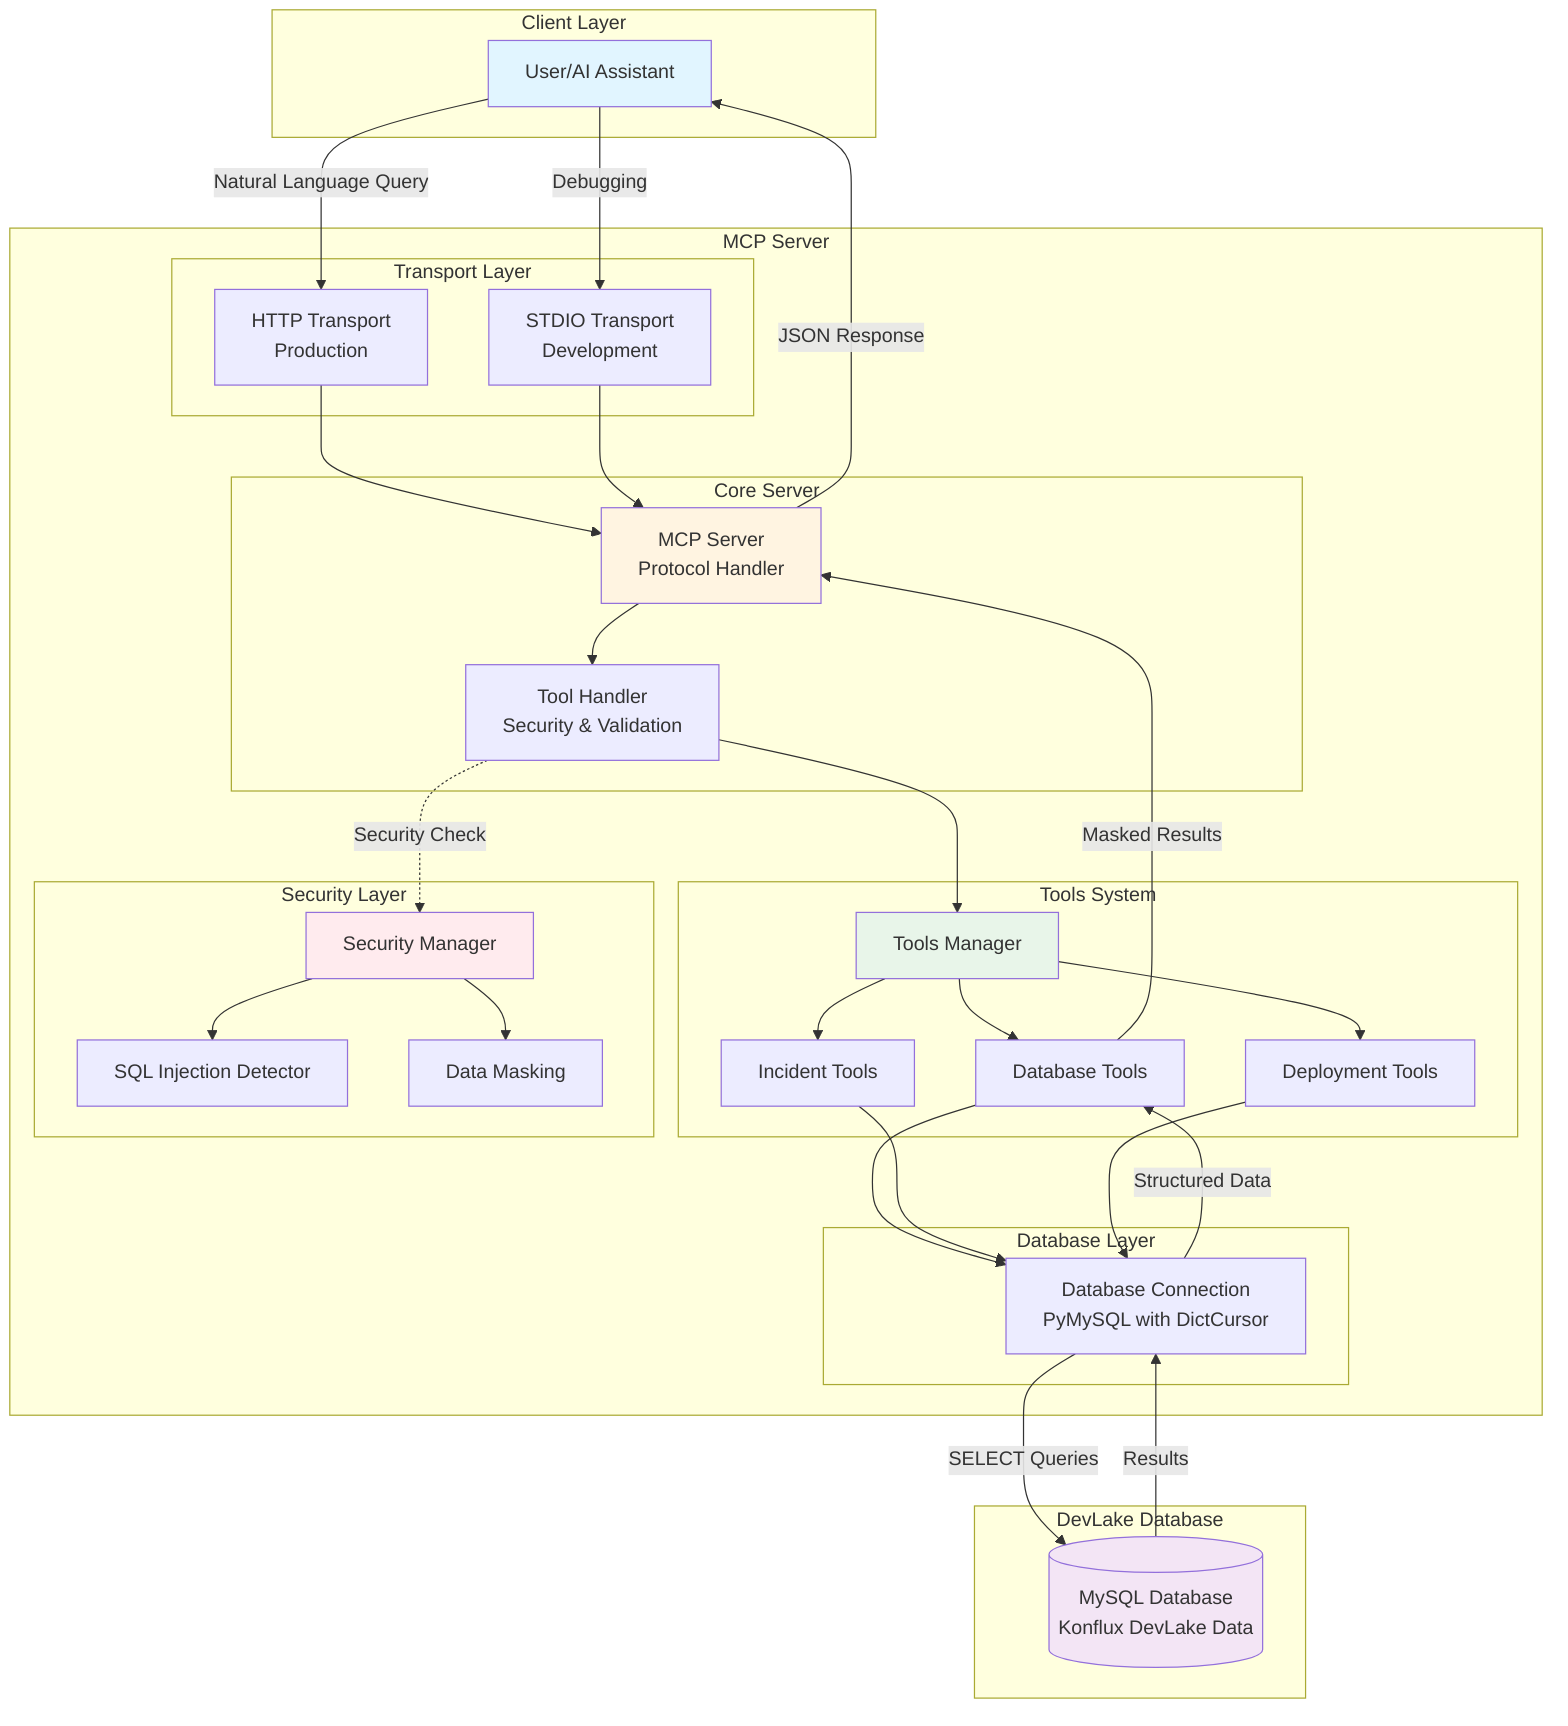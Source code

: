 graph TB
    subgraph "Client Layer"
        USER[User/AI Assistant]
    end

    subgraph "MCP Server"
        subgraph "Transport Layer"
            HTTP[HTTP Transport<br/>Production]
            STDIO[STDIO Transport<br/>Development]
        end
        
        subgraph "Core Server"
            MCP[MCP Server<br/>Protocol Handler]
            HANDLER[Tool Handler<br/>Security & Validation]
        end
        
        subgraph "Tools System"
            TM[Tools Manager]
            DB[Database Tools]
            INC[Incident Tools]
            DEP[Deployment Tools]
        end
        
        subgraph "Security Layer"
            SEC[Security Manager]
            SQL[SQL Injection Detector]
            MASK[Data Masking]
        end
        
        subgraph "Database Layer"
            DB_CONN[Database Connection<br/>PyMySQL with DictCursor]
        end
    end

    subgraph "DevLake Database"
        MYSQL[(MySQL Database<br/>Konflux DevLake Data)]
    end

    USER -->|Natural Language Query| HTTP
    USER -->|Debugging| STDIO
    HTTP --> MCP
    STDIO --> MCP
    MCP --> HANDLER
    HANDLER --> TM
    TM --> DB
    TM --> INC
    TM --> DEP
    HANDLER -.->|Security Check| SEC
    SEC --> SQL
    SEC --> MASK
    DB --> DB_CONN
    INC --> DB_CONN
    DEP --> DB_CONN
    DB_CONN -->|SELECT Queries| MYSQL
    MYSQL -->|Results| DB_CONN
    DB_CONN -->|Structured Data| DB
    DB -->|Masked Results| MCP
    MCP -->|JSON Response| USER

    style USER fill:#e1f5ff
    style MCP fill:#fff4e1
    style TM fill:#e8f5e9
    style SEC fill:#ffebee
    style MYSQL fill:#f3e5f5